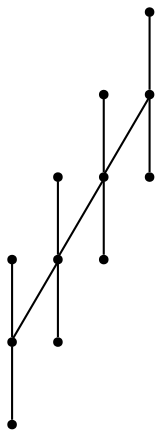 graph {
  node [shape=point,comment="{\"directed\":false,\"doi\":\"10.1007/11618058_39\",\"figure\":\"1 (2)\"}"]

  v0 [pos="1163.5705486918605,373.77090454101557"]
  v1 [pos="1107.3100835755813,448.7709045410156"]
  v2 [pos="1051.0496661518896,373.77090454101557"]
  v3 [pos="938.5287518168604,373.77090454101557"]
  v4 [pos="882.2682867005814,448.7709045410156"]
  v5 [pos="826.0078215843023,373.77090454101557"]
  v6 [pos="600.965961119186,373.77090454101557"]
  v7 [pos="544.705496002907,448.7709045410156"]
  v8 [pos="488.4450308866279,373.77090454101557"]
  v9 [pos="375.9241006540698,373.77090454101557"]
  v10 [pos="319.6636355377907,448.7709045410156"]
  v11 [pos="263.4031704215116,373.77090454101557"]

  v0 -- v1 [id="-1",pos="1163.5705486918605,373.77090454101557 1107.3100835755813,448.7709045410156 1107.3100835755813,448.7709045410156 1107.3100835755813,448.7709045410156"]
  v1 -- v2 [id="-2",pos="1107.3100835755813,448.7709045410156 1051.0496661518896,373.77090454101557 1051.0496661518896,373.77090454101557 1051.0496661518896,373.77090454101557"]
  v10 -- v7 [id="-3",pos="319.6636355377907,448.7709045410156 544.705496002907,448.7709045410156 544.705496002907,448.7709045410156 544.705496002907,448.7709045410156"]
  v10 -- v11 [id="-4",pos="319.6636355377907,448.7709045410156 263.4031704215116,373.77090454101557 263.4031704215116,373.77090454101557 263.4031704215116,373.77090454101557"]
  v9 -- v10 [id="-5",pos="375.9241006540698,373.77090454101557 319.6636355377907,448.7709045410156 319.6636355377907,448.7709045410156 319.6636355377907,448.7709045410156"]
  v3 -- v4 [id="-6",pos="938.5287518168604,373.77090454101557 882.2682867005814,448.7709045410156 882.2682867005814,448.7709045410156 882.2682867005814,448.7709045410156"]
  v7 -- v4 [id="-7",pos="544.705496002907,448.7709045410156 882.2682867005814,448.7709045410156 882.2682867005814,448.7709045410156 882.2682867005814,448.7709045410156"]
  v7 -- v8 [id="-8",pos="544.705496002907,448.7709045410156 488.4450308866279,373.77090454101557 488.4450308866279,373.77090454101557 488.4450308866279,373.77090454101557"]
  v6 -- v7 [id="-9",pos="600.965961119186,373.77090454101557 544.705496002907,448.7709045410156 544.705496002907,448.7709045410156 544.705496002907,448.7709045410156"]
  v4 -- v5 [id="-10",pos="882.2682867005814,448.7709045410156 826.0078215843023,373.77090454101557 826.0078215843023,373.77090454101557 826.0078215843023,373.77090454101557"]
  v4 -- v1 [id="-11",pos="882.2682867005814,448.7709045410156 1107.3100835755813,448.7709045410156 1107.3100835755813,448.7709045410156 1107.3100835755813,448.7709045410156"]
}